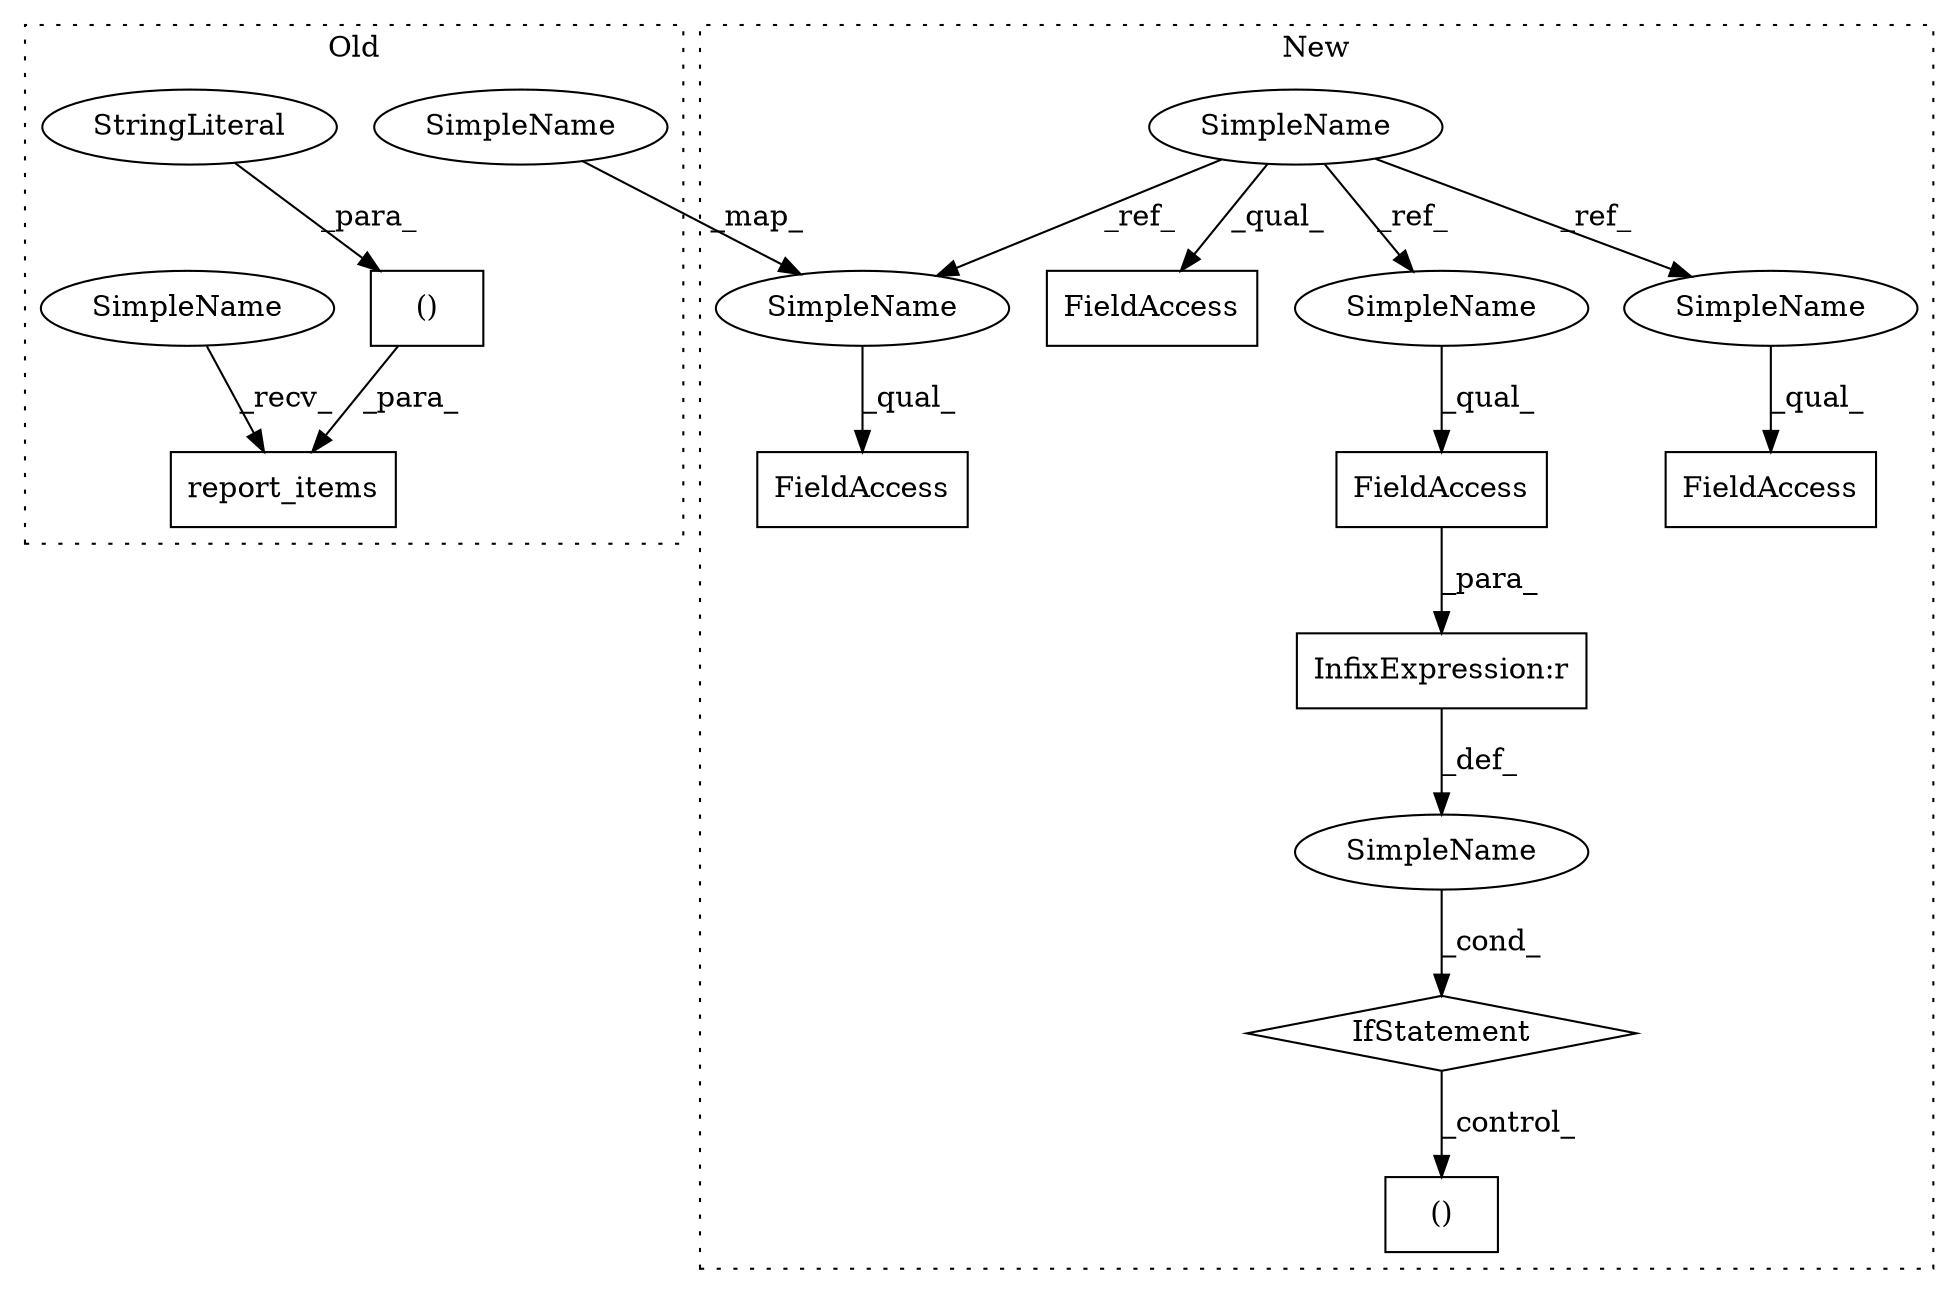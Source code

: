digraph G {
subgraph cluster0 {
1 [label="report_items" a="32" s="7929,8238" l="13,1" shape="box"];
3 [label="()" a="106" s="8034" l="202" shape="box"];
6 [label="StringLiteral" a="45" s="8034" l="13" shape="ellipse"];
16 [label="SimpleName" a="42" s="7995" l="4" shape="ellipse"];
17 [label="SimpleName" a="42" s="7924" l="4" shape="ellipse"];
label = "Old";
style="dotted";
}
subgraph cluster1 {
2 [label="IfStatement" a="25" s="7997,8021" l="4,2" shape="diamond"];
4 [label="()" a="106" s="8157" l="85" shape="box"];
5 [label="SimpleName" a="42" s="" l="" shape="ellipse"];
7 [label="InfixExpression:r" a="27" s="8013" l="4" shape="box"];
8 [label="FieldAccess" a="22" s="8001" l="12" shape="box"];
9 [label="SimpleName" a="42" s="7942" l="4" shape="ellipse"];
10 [label="FieldAccess" a="22" s="8102" l="25" shape="box"];
11 [label="FieldAccess" a="22" s="8213" l="14" shape="box"];
12 [label="FieldAccess" a="22" s="8076" l="25" shape="box"];
13 [label="SimpleName" a="42" s="8001" l="4" shape="ellipse"];
14 [label="SimpleName" a="42" s="8076" l="4" shape="ellipse"];
15 [label="SimpleName" a="42" s="8213" l="4" shape="ellipse"];
label = "New";
style="dotted";
}
2 -> 4 [label="_control_"];
3 -> 1 [label="_para_"];
5 -> 2 [label="_cond_"];
6 -> 3 [label="_para_"];
7 -> 5 [label="_def_"];
8 -> 7 [label="_para_"];
9 -> 14 [label="_ref_"];
9 -> 15 [label="_ref_"];
9 -> 13 [label="_ref_"];
9 -> 10 [label="_qual_"];
13 -> 8 [label="_qual_"];
14 -> 12 [label="_qual_"];
15 -> 11 [label="_qual_"];
16 -> 15 [label="_map_"];
17 -> 1 [label="_recv_"];
}